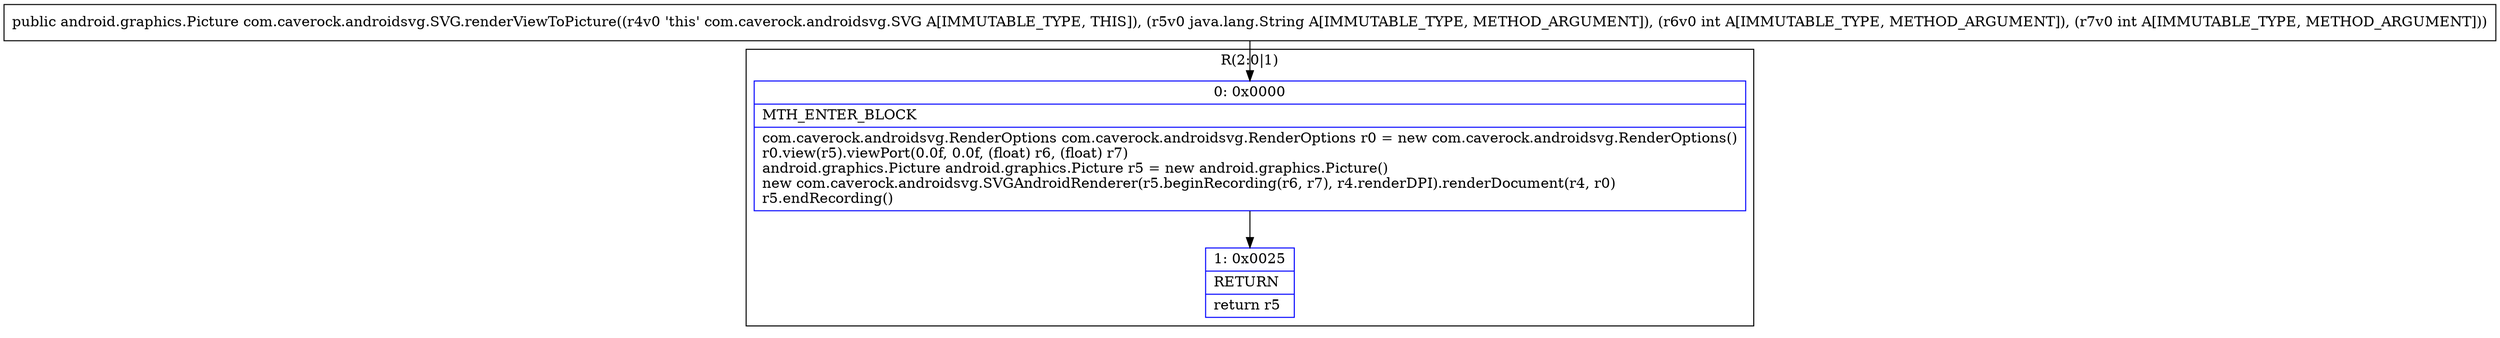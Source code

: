 digraph "CFG forcom.caverock.androidsvg.SVG.renderViewToPicture(Ljava\/lang\/String;II)Landroid\/graphics\/Picture;" {
subgraph cluster_Region_186928655 {
label = "R(2:0|1)";
node [shape=record,color=blue];
Node_0 [shape=record,label="{0\:\ 0x0000|MTH_ENTER_BLOCK\l|com.caverock.androidsvg.RenderOptions com.caverock.androidsvg.RenderOptions r0 = new com.caverock.androidsvg.RenderOptions()\lr0.view(r5).viewPort(0.0f, 0.0f, (float) r6, (float) r7)\landroid.graphics.Picture android.graphics.Picture r5 = new android.graphics.Picture()\lnew com.caverock.androidsvg.SVGAndroidRenderer(r5.beginRecording(r6, r7), r4.renderDPI).renderDocument(r4, r0)\lr5.endRecording()\l}"];
Node_1 [shape=record,label="{1\:\ 0x0025|RETURN\l|return r5\l}"];
}
MethodNode[shape=record,label="{public android.graphics.Picture com.caverock.androidsvg.SVG.renderViewToPicture((r4v0 'this' com.caverock.androidsvg.SVG A[IMMUTABLE_TYPE, THIS]), (r5v0 java.lang.String A[IMMUTABLE_TYPE, METHOD_ARGUMENT]), (r6v0 int A[IMMUTABLE_TYPE, METHOD_ARGUMENT]), (r7v0 int A[IMMUTABLE_TYPE, METHOD_ARGUMENT])) }"];
MethodNode -> Node_0;
Node_0 -> Node_1;
}

